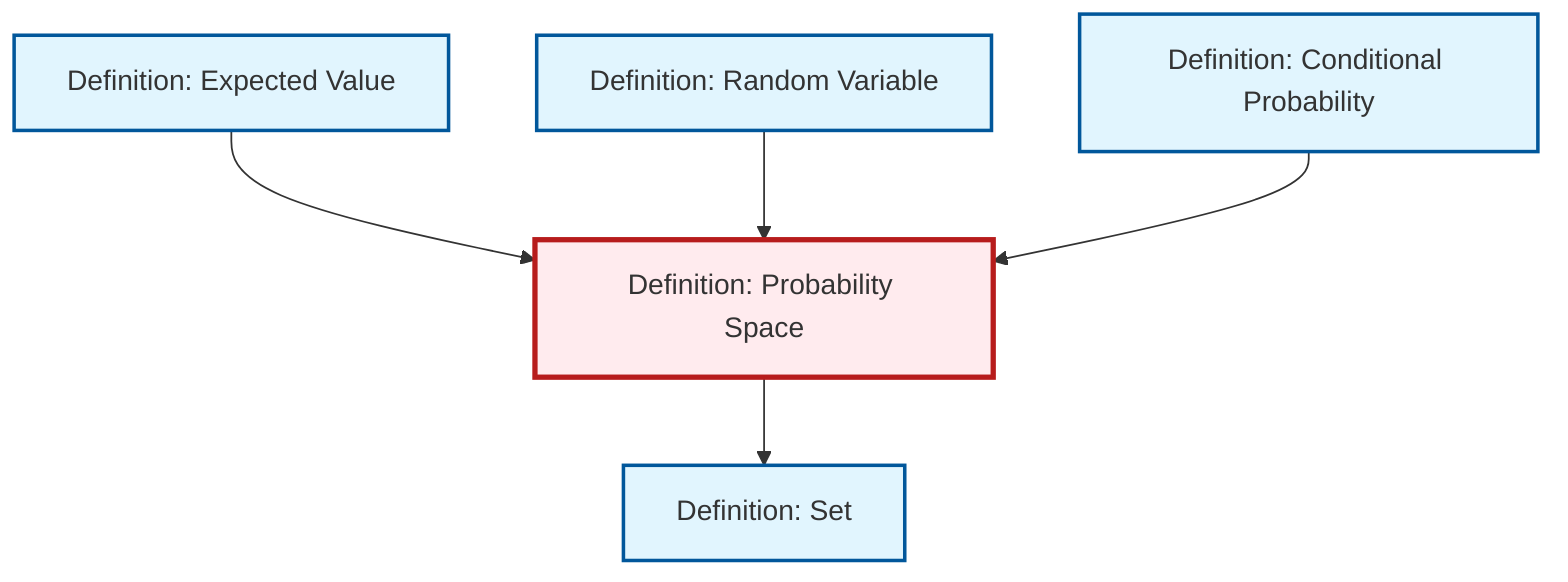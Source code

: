 graph TD
    classDef definition fill:#e1f5fe,stroke:#01579b,stroke-width:2px
    classDef theorem fill:#f3e5f5,stroke:#4a148c,stroke-width:2px
    classDef axiom fill:#fff3e0,stroke:#e65100,stroke-width:2px
    classDef example fill:#e8f5e9,stroke:#1b5e20,stroke-width:2px
    classDef current fill:#ffebee,stroke:#b71c1c,stroke-width:3px
    def-conditional-probability["Definition: Conditional Probability"]:::definition
    def-set["Definition: Set"]:::definition
    def-random-variable["Definition: Random Variable"]:::definition
    def-probability-space["Definition: Probability Space"]:::definition
    def-expectation["Definition: Expected Value"]:::definition
    def-expectation --> def-probability-space
    def-probability-space --> def-set
    def-random-variable --> def-probability-space
    def-conditional-probability --> def-probability-space
    class def-probability-space current